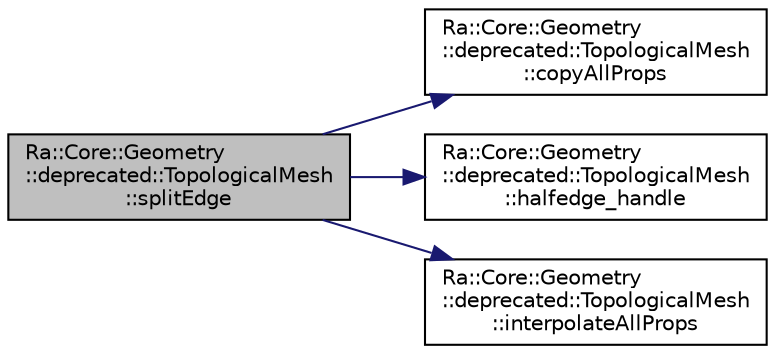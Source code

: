 digraph "Ra::Core::Geometry::deprecated::TopologicalMesh::splitEdge"
{
 // INTERACTIVE_SVG=YES
 // LATEX_PDF_SIZE
  edge [fontname="Helvetica",fontsize="10",labelfontname="Helvetica",labelfontsize="10"];
  node [fontname="Helvetica",fontsize="10",shape=record];
  rankdir="LR";
  Node1 [label="Ra::Core::Geometry\l::deprecated::TopologicalMesh\l::splitEdge",height=0.2,width=0.4,color="black", fillcolor="grey75", style="filled", fontcolor="black",tooltip=" "];
  Node1 -> Node2 [color="midnightblue",fontsize="10",style="solid",fontname="Helvetica"];
  Node2 [label="Ra::Core::Geometry\l::deprecated::TopologicalMesh\l::copyAllProps",height=0.2,width=0.4,color="black", fillcolor="white", style="filled",URL="$classRa_1_1Core_1_1Geometry_1_1deprecated_1_1TopologicalMesh.html#a524d9da4cceb093d6743edeb4fab9297",tooltip=" "];
  Node1 -> Node3 [color="midnightblue",fontsize="10",style="solid",fontname="Helvetica"];
  Node3 [label="Ra::Core::Geometry\l::deprecated::TopologicalMesh\l::halfedge_handle",height=0.2,width=0.4,color="black", fillcolor="white", style="filled",URL="$classRa_1_1Core_1_1Geometry_1_1deprecated_1_1TopologicalMesh.html#aaba0897eaabd141a25000b5f8efeb14c",tooltip=" "];
  Node1 -> Node4 [color="midnightblue",fontsize="10",style="solid",fontname="Helvetica"];
  Node4 [label="Ra::Core::Geometry\l::deprecated::TopologicalMesh\l::interpolateAllProps",height=0.2,width=0.4,color="black", fillcolor="white", style="filled",URL="$classRa_1_1Core_1_1Geometry_1_1deprecated_1_1TopologicalMesh.html#a720ac0a99914c6467ce104d3432d32f9",tooltip=" "];
}
